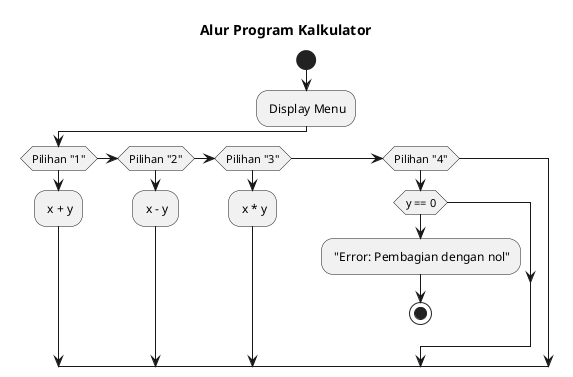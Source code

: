 @startuml Source

title Alur Program Kalkulator
start
: Display Menu;

if (Pilihan "1") then 
    : x + y;
    else if (Pilihan "2") then
    : x - y;
    else if (Pilihan "3") then
    : x * y;
    else if (Pilihan "4") then
    if (y == 0) then
    : "Error: Pembagian dengan nol";

stop
